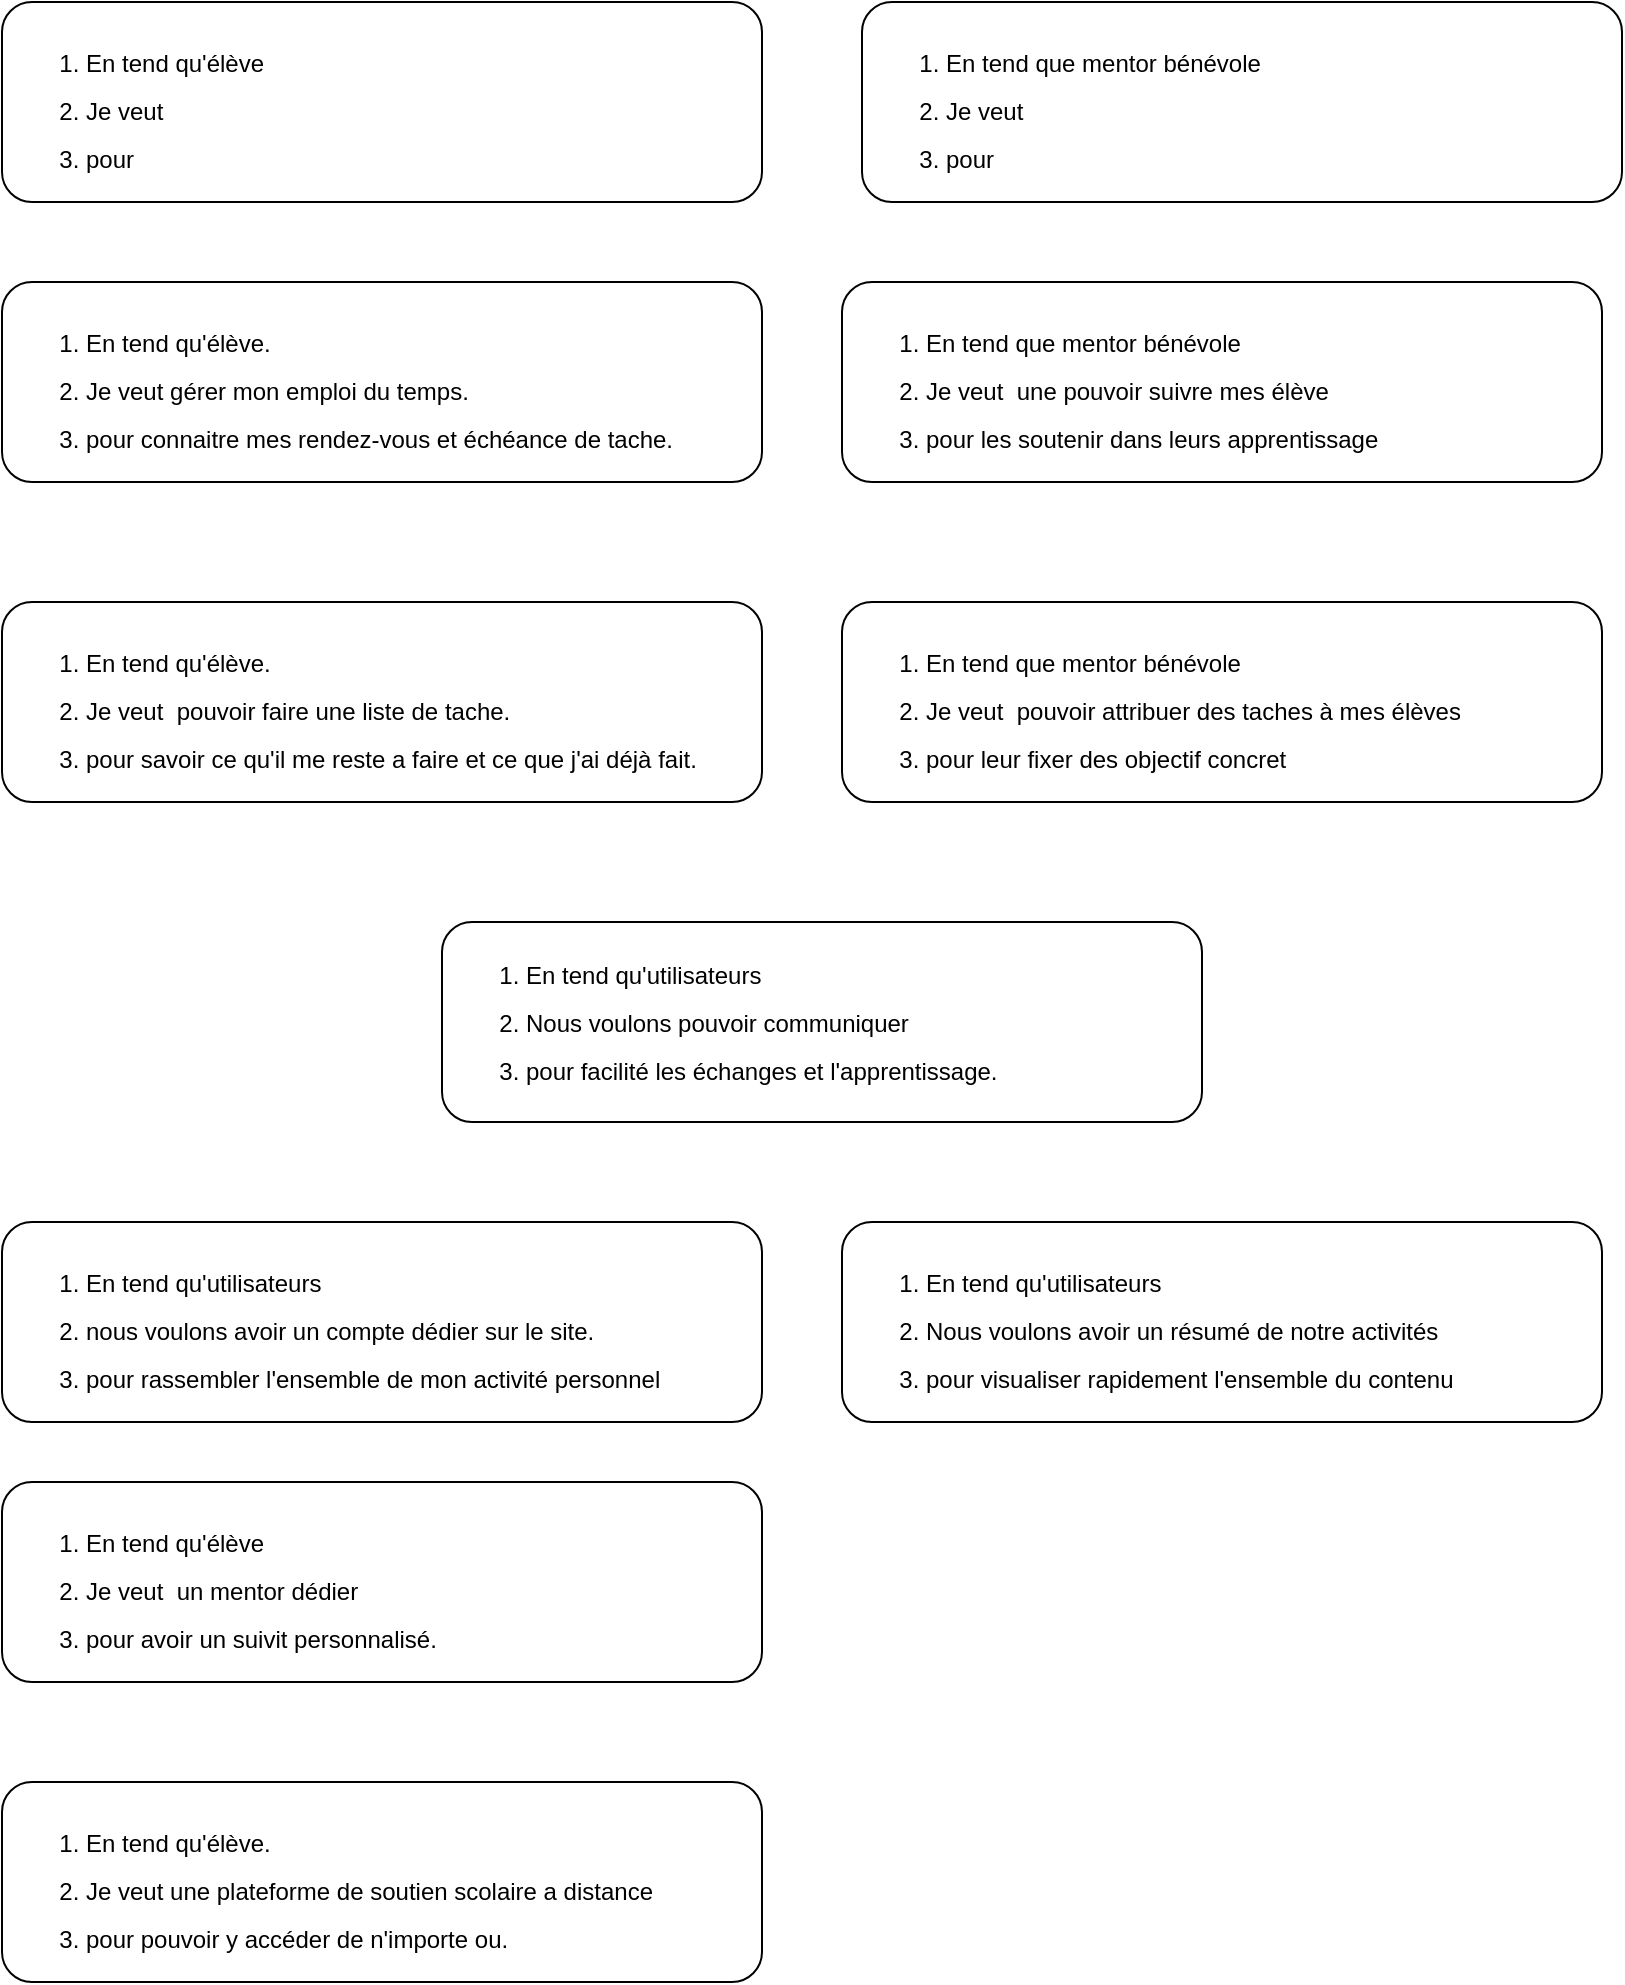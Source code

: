 <mxfile version="21.5.1" type="github">
  <diagram name="Page-1" id="sj1A13hGBqNmOc4zXh2_">
    <mxGraphModel dx="1455" dy="2755" grid="1" gridSize="10" guides="1" tooltips="1" connect="1" arrows="1" fold="1" page="1" pageScale="1" pageWidth="827" pageHeight="1169" math="0" shadow="0">
      <root>
        <mxCell id="0" />
        <mxCell id="1" parent="0" />
        <mxCell id="OetnsAStxz32LthR_dCU-3" value="" style="group" vertex="1" connectable="0" parent="1">
          <mxGeometry x="-240" width="380" height="100" as="geometry" />
        </mxCell>
        <mxCell id="EO4pnPSAchLOPsAstI3M-14" value="" style="rounded=1;whiteSpace=wrap;html=1;" parent="OetnsAStxz32LthR_dCU-3" vertex="1">
          <mxGeometry width="380" height="100" as="geometry" />
        </mxCell>
        <mxCell id="EO4pnPSAchLOPsAstI3M-6" value="&lt;ol style=&quot;line-height: 200%;&quot;&gt;&lt;li&gt;En tend qu&#39;élève.&lt;/li&gt;&lt;li&gt;Je veut gérer mon emploi du temps. &lt;br&gt;&lt;/li&gt;&lt;li&gt;pour connaitre mes rendez-vous et échéance de tache.&lt;br&gt;&lt;/li&gt;&lt;/ol&gt;" style="text;strokeColor=none;fillColor=none;align=left;verticalAlign=middle;spacingLeft=0;spacingRight=4;overflow=hidden;rotatable=0;points=[[0,0.5],[1,0.5]];portConstraint=eastwest;whiteSpace=wrap;html=1;spacing=2;spacingTop=4;spacingBottom=4;imageAspect=1;" parent="OetnsAStxz32LthR_dCU-3" vertex="1">
          <mxGeometry width="380" height="100" as="geometry" />
        </mxCell>
        <mxCell id="OetnsAStxz32LthR_dCU-14" value="" style="group" vertex="1" connectable="0" parent="1">
          <mxGeometry x="190" y="-140" width="380" height="100" as="geometry" />
        </mxCell>
        <mxCell id="OetnsAStxz32LthR_dCU-15" value="" style="rounded=1;whiteSpace=wrap;html=1;" vertex="1" parent="OetnsAStxz32LthR_dCU-14">
          <mxGeometry width="380" height="100" as="geometry" />
        </mxCell>
        <mxCell id="OetnsAStxz32LthR_dCU-16" value="&lt;ol style=&quot;line-height: 200%;&quot;&gt;&lt;li&gt;En tend que mentor bénévole&lt;br&gt;&lt;/li&gt;&lt;li&gt;Je veut&amp;nbsp; &lt;br&gt;&lt;/li&gt;&lt;li&gt;pour&lt;/li&gt;&lt;/ol&gt;" style="text;strokeColor=none;fillColor=none;align=left;verticalAlign=middle;spacingLeft=0;spacingRight=4;overflow=hidden;rotatable=0;points=[[0,0.5],[1,0.5]];portConstraint=eastwest;whiteSpace=wrap;html=1;spacing=2;spacingTop=4;spacingBottom=4;imageAspect=1;" vertex="1" parent="OetnsAStxz32LthR_dCU-14">
          <mxGeometry width="380" height="100" as="geometry" />
        </mxCell>
        <mxCell id="OetnsAStxz32LthR_dCU-17" value="" style="group" vertex="1" connectable="0" parent="1">
          <mxGeometry x="-240" y="-140" width="380" height="100" as="geometry" />
        </mxCell>
        <mxCell id="OetnsAStxz32LthR_dCU-18" value="" style="rounded=1;whiteSpace=wrap;html=1;" vertex="1" parent="OetnsAStxz32LthR_dCU-17">
          <mxGeometry width="380" height="100" as="geometry" />
        </mxCell>
        <mxCell id="OetnsAStxz32LthR_dCU-19" value="&lt;ol style=&quot;line-height: 200%;&quot;&gt;&lt;li&gt;En tend qu&#39;élève&lt;/li&gt;&lt;li&gt;Je veut&amp;nbsp; &lt;br&gt;&lt;/li&gt;&lt;li&gt;pour&lt;/li&gt;&lt;/ol&gt;" style="text;strokeColor=none;fillColor=none;align=left;verticalAlign=middle;spacingLeft=0;spacingRight=4;overflow=hidden;rotatable=0;points=[[0,0.5],[1,0.5]];portConstraint=eastwest;whiteSpace=wrap;html=1;spacing=2;spacingTop=4;spacingBottom=4;imageAspect=1;" vertex="1" parent="OetnsAStxz32LthR_dCU-17">
          <mxGeometry width="380" height="100" as="geometry" />
        </mxCell>
        <mxCell id="OetnsAStxz32LthR_dCU-24" value="" style="group" vertex="1" connectable="0" parent="1">
          <mxGeometry x="-240" y="160" width="380" height="100" as="geometry" />
        </mxCell>
        <mxCell id="OetnsAStxz32LthR_dCU-12" value="" style="rounded=1;whiteSpace=wrap;html=1;container=0;" vertex="1" parent="OetnsAStxz32LthR_dCU-24">
          <mxGeometry width="380" height="100" as="geometry" />
        </mxCell>
        <mxCell id="OetnsAStxz32LthR_dCU-23" value="&lt;ol style=&quot;line-height: 200%;&quot;&gt;&lt;li&gt;En tend qu&#39;élève.&lt;br&gt;&lt;/li&gt;&lt;li&gt;Je veut&amp;nbsp; pouvoir faire une liste de tache.&lt;br&gt;&lt;/li&gt;&lt;li&gt;pour savoir ce qu&#39;il me reste a faire et ce que j&#39;ai déjà fait.&lt;br&gt;&lt;/li&gt;&lt;/ol&gt;" style="text;strokeColor=none;fillColor=none;align=left;verticalAlign=middle;spacingLeft=0;spacingRight=4;overflow=hidden;rotatable=0;points=[[0,0.5],[1,0.5]];portConstraint=eastwest;whiteSpace=wrap;html=1;spacing=2;spacingTop=4;spacingBottom=4;imageAspect=1;" vertex="1" parent="OetnsAStxz32LthR_dCU-24">
          <mxGeometry width="380" height="100" as="geometry" />
        </mxCell>
        <mxCell id="OetnsAStxz32LthR_dCU-28" value="" style="group" vertex="1" connectable="0" parent="1">
          <mxGeometry x="-240" y="470" width="380" height="100" as="geometry" />
        </mxCell>
        <mxCell id="OetnsAStxz32LthR_dCU-29" value="" style="rounded=1;whiteSpace=wrap;html=1;" vertex="1" parent="OetnsAStxz32LthR_dCU-28">
          <mxGeometry width="380" height="100" as="geometry" />
        </mxCell>
        <mxCell id="OetnsAStxz32LthR_dCU-30" value="&lt;ol style=&quot;line-height: 200%;&quot;&gt;&lt;li&gt;En tend qu&#39;utilisateurs&lt;/li&gt;&lt;li&gt;nous voulons avoir un compte dédier sur le site.&lt;br&gt;&lt;/li&gt;&lt;li&gt;pour rassembler l&#39;ensemble de mon activité personnel&lt;br&gt;&lt;/li&gt;&lt;/ol&gt;" style="text;strokeColor=none;fillColor=none;align=left;verticalAlign=middle;spacingLeft=0;spacingRight=4;overflow=hidden;rotatable=0;points=[[0,0.5],[1,0.5]];portConstraint=eastwest;whiteSpace=wrap;html=1;spacing=2;spacingTop=4;spacingBottom=4;imageAspect=1;" vertex="1" parent="OetnsAStxz32LthR_dCU-28">
          <mxGeometry width="380" height="100" as="geometry" />
        </mxCell>
        <mxCell id="OetnsAStxz32LthR_dCU-31" value="" style="group" vertex="1" connectable="0" parent="1">
          <mxGeometry x="-240" y="600" width="380" height="100" as="geometry" />
        </mxCell>
        <mxCell id="OetnsAStxz32LthR_dCU-32" value="" style="rounded=1;whiteSpace=wrap;html=1;" vertex="1" parent="OetnsAStxz32LthR_dCU-31">
          <mxGeometry width="380" height="100" as="geometry" />
        </mxCell>
        <mxCell id="OetnsAStxz32LthR_dCU-33" value="&lt;ol style=&quot;line-height: 200%;&quot;&gt;&lt;li&gt;En tend qu&#39;élève&lt;/li&gt;&lt;li&gt;Je veut&amp;nbsp; un mentor dédier&lt;br&gt;&lt;/li&gt;&lt;li&gt;pour avoir un suivit personnalisé.&lt;br&gt;&lt;/li&gt;&lt;/ol&gt;" style="text;strokeColor=none;fillColor=none;align=left;verticalAlign=middle;spacingLeft=0;spacingRight=4;overflow=hidden;rotatable=0;points=[[0,0.5],[1,0.5]];portConstraint=eastwest;whiteSpace=wrap;html=1;spacing=2;spacingTop=4;spacingBottom=4;imageAspect=1;" vertex="1" parent="OetnsAStxz32LthR_dCU-31">
          <mxGeometry width="380" height="100" as="geometry" />
        </mxCell>
        <mxCell id="OetnsAStxz32LthR_dCU-34" value="" style="group" vertex="1" connectable="0" parent="1">
          <mxGeometry x="-240" y="750" width="380" height="100" as="geometry" />
        </mxCell>
        <mxCell id="OetnsAStxz32LthR_dCU-35" value="" style="rounded=1;whiteSpace=wrap;html=1;" vertex="1" parent="OetnsAStxz32LthR_dCU-34">
          <mxGeometry width="380" height="100" as="geometry" />
        </mxCell>
        <mxCell id="OetnsAStxz32LthR_dCU-36" value="&lt;ol style=&quot;line-height: 200%;&quot;&gt;&lt;li&gt;En tend qu&#39;élève.&lt;br&gt;&lt;/li&gt;&lt;li&gt;Je veut une plateforme de soutien scolaire a distance&lt;br&gt;&lt;/li&gt;&lt;li&gt;pour pouvoir y accéder de n&#39;importe ou.&lt;br&gt;&lt;/li&gt;&lt;/ol&gt;" style="text;strokeColor=none;fillColor=none;align=left;verticalAlign=middle;spacingLeft=0;spacingRight=4;overflow=hidden;rotatable=0;points=[[0,0.5],[1,0.5]];portConstraint=eastwest;whiteSpace=wrap;html=1;spacing=2;spacingTop=4;spacingBottom=4;imageAspect=1;" vertex="1" parent="OetnsAStxz32LthR_dCU-34">
          <mxGeometry width="380" height="100" as="geometry" />
        </mxCell>
        <mxCell id="OetnsAStxz32LthR_dCU-37" value="" style="group" vertex="1" connectable="0" parent="1">
          <mxGeometry x="180" width="380" height="100" as="geometry" />
        </mxCell>
        <mxCell id="OetnsAStxz32LthR_dCU-38" value="" style="rounded=1;whiteSpace=wrap;html=1;" vertex="1" parent="OetnsAStxz32LthR_dCU-37">
          <mxGeometry width="380" height="100" as="geometry" />
        </mxCell>
        <mxCell id="OetnsAStxz32LthR_dCU-39" value="&lt;ol style=&quot;line-height: 200%;&quot;&gt;&lt;li&gt;En tend que mentor bénévole&lt;br&gt;&lt;/li&gt;&lt;li&gt;Je veut&amp;nbsp; une pouvoir suivre mes élève&lt;br&gt;&lt;/li&gt;&lt;li&gt;pour les soutenir dans leurs apprentissage&lt;br&gt;&lt;/li&gt;&lt;/ol&gt;" style="text;strokeColor=none;fillColor=none;align=left;verticalAlign=middle;spacingLeft=0;spacingRight=4;overflow=hidden;rotatable=0;points=[[0,0.5],[1,0.5]];portConstraint=eastwest;whiteSpace=wrap;html=1;spacing=2;spacingTop=4;spacingBottom=4;imageAspect=1;" vertex="1" parent="OetnsAStxz32LthR_dCU-37">
          <mxGeometry width="380" height="100" as="geometry" />
        </mxCell>
        <mxCell id="OetnsAStxz32LthR_dCU-40" value="" style="group" vertex="1" connectable="0" parent="1">
          <mxGeometry x="180" y="160" width="380" height="100" as="geometry" />
        </mxCell>
        <mxCell id="OetnsAStxz32LthR_dCU-41" value="" style="rounded=1;whiteSpace=wrap;html=1;" vertex="1" parent="OetnsAStxz32LthR_dCU-40">
          <mxGeometry width="380" height="100" as="geometry" />
        </mxCell>
        <mxCell id="OetnsAStxz32LthR_dCU-42" value="&lt;ol style=&quot;line-height: 200%;&quot;&gt;&lt;li&gt;En tend que mentor bénévole&lt;br&gt;&lt;/li&gt;&lt;li&gt;Je veut&amp;nbsp; pouvoir attribuer des taches à mes élèves&lt;br&gt;&lt;/li&gt;&lt;li&gt;pour leur fixer des objectif concret&lt;br&gt;&lt;/li&gt;&lt;/ol&gt;" style="text;strokeColor=none;fillColor=none;align=left;verticalAlign=middle;spacingLeft=0;spacingRight=4;overflow=hidden;rotatable=0;points=[[0,0.5],[1,0.5]];portConstraint=eastwest;whiteSpace=wrap;html=1;spacing=2;spacingTop=4;spacingBottom=4;imageAspect=1;" vertex="1" parent="OetnsAStxz32LthR_dCU-40">
          <mxGeometry width="380" height="100" as="geometry" />
        </mxCell>
        <mxCell id="OetnsAStxz32LthR_dCU-46" value="" style="group" vertex="1" connectable="0" parent="1">
          <mxGeometry x="180" y="470" width="380" height="100" as="geometry" />
        </mxCell>
        <mxCell id="OetnsAStxz32LthR_dCU-47" value="" style="rounded=1;whiteSpace=wrap;html=1;" vertex="1" parent="OetnsAStxz32LthR_dCU-46">
          <mxGeometry width="380" height="100" as="geometry" />
        </mxCell>
        <mxCell id="OetnsAStxz32LthR_dCU-48" value="&lt;ol style=&quot;line-height: 200%;&quot;&gt;&lt;li&gt;En tend qu&#39;utilisateurs&lt;br&gt;&lt;/li&gt;&lt;li&gt;Nous voulons avoir un résumé de notre activités &lt;br&gt;&lt;/li&gt;&lt;li&gt;pour visualiser rapidement l&#39;ensemble du contenu&lt;br&gt;&lt;/li&gt;&lt;/ol&gt;" style="text;strokeColor=none;fillColor=none;align=left;verticalAlign=middle;spacingLeft=0;spacingRight=4;overflow=hidden;rotatable=0;points=[[0,0.5],[1,0.5]];portConstraint=eastwest;whiteSpace=wrap;html=1;spacing=2;spacingTop=4;spacingBottom=4;imageAspect=1;" vertex="1" parent="OetnsAStxz32LthR_dCU-46">
          <mxGeometry width="380" height="100" as="geometry" />
        </mxCell>
        <mxCell id="OetnsAStxz32LthR_dCU-49" value="" style="group" vertex="1" connectable="0" parent="1">
          <mxGeometry x="-20" y="320" width="380" height="100" as="geometry" />
        </mxCell>
        <mxCell id="OetnsAStxz32LthR_dCU-26" value="" style="rounded=1;whiteSpace=wrap;html=1;" vertex="1" parent="OetnsAStxz32LthR_dCU-49">
          <mxGeometry width="380" height="100.0" as="geometry" />
        </mxCell>
        <mxCell id="OetnsAStxz32LthR_dCU-27" value="&lt;ol style=&quot;line-height: 200%;&quot;&gt;&lt;li&gt;En tend qu&#39;utilisateurs&lt;/li&gt;&lt;li&gt;Nous voulons pouvoir communiquer&lt;br&gt;&lt;/li&gt;&lt;li&gt;pour facilité les échanges et l&#39;apprentissage.&lt;br&gt;&lt;/li&gt;&lt;/ol&gt;" style="text;strokeColor=none;fillColor=none;align=left;verticalAlign=middle;spacingLeft=0;spacingRight=4;overflow=hidden;rotatable=0;points=[[0,0.5],[1,0.5]];portConstraint=eastwest;whiteSpace=wrap;html=1;spacing=2;spacingTop=0;spacingBottom=0;imageAspect=1;" vertex="1" parent="OetnsAStxz32LthR_dCU-49">
          <mxGeometry width="380" height="100.0" as="geometry" />
        </mxCell>
      </root>
    </mxGraphModel>
  </diagram>
</mxfile>
